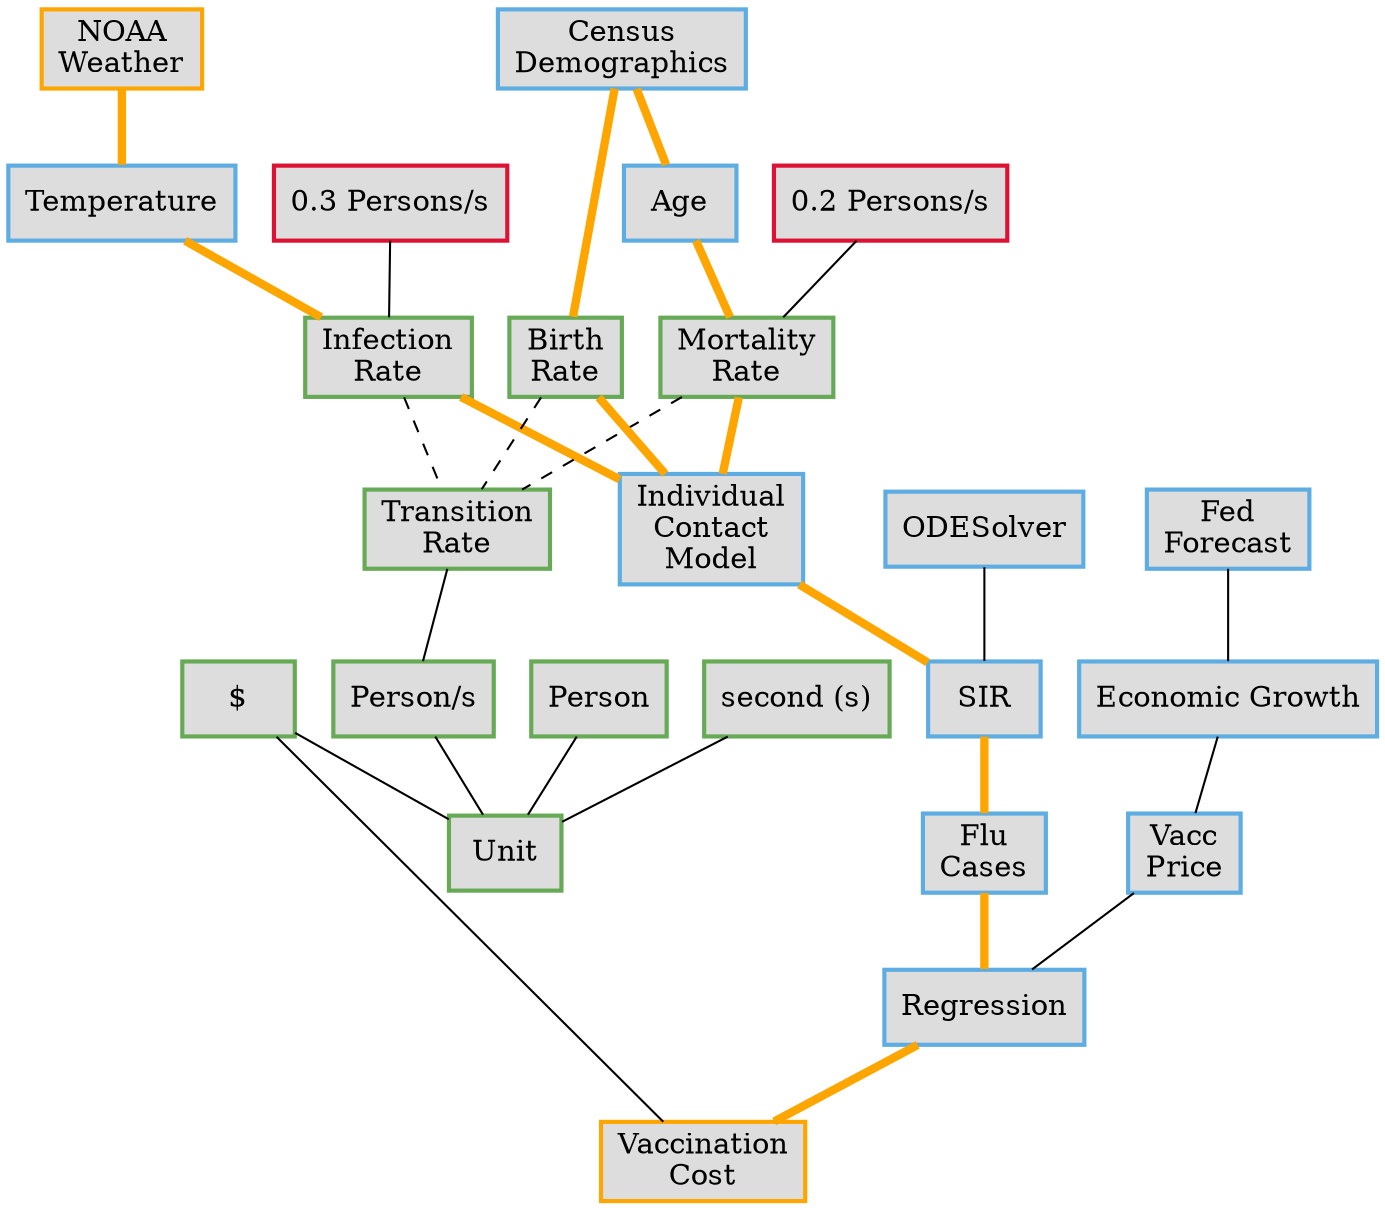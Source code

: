 digraph G {
  splines=false
  #fontsize=10
  #edge[weight=.2]
  #ratio=0.25
  #scale="10:1"
  #size=5,2
  pack="true"
  #rankdir="LR"
  edge [dir="none"]
  node [shape="record", style="filled", fillcolor="#dddddd",penwidth=2.0]
  ind -> epi [color=orange,penwidth=4.0]
  inf-> ind [color=orange,penwidth=4.0]
  thirty -> inf
  twenty -> mort
  mort -> ind [color=orange,penwidth=4.0]
  mort -> rate [style="dashed"]
  inf -> rate [style="dashed"]
  birth -> rate [style="dashed"]
  birth -> ind [color=orange,penwidth=4.0]

  rate -> personper
  person   -> unit
  personper-> unit
  second   -> unit
  dollars -> unit

  weather [label="NOAA\nWeather", color="orange"]
  cost    [label="Vaccination\nCost", color="orange"]

  node [color="#5DADE2"]
  fed  [label="Fed\nForecast"]
  demo [label="Census\nDemographics"]
  epi  [label="SIR", color="#5DADE2"]
  ode  [label="ODESolver"]


  rate [label="{Transition\nRate}", color="#66AA55"]
  unit [label="Unit", color="#66AA55"]
  personper [label="Person/s", color="#66AA55"]
  person [label="Person", color="#66AA55"]
  second [label="second (s)", color="#66AA55"]
  dollars [label="$", color="#66AA55"]

  inf [label="Infection\nRate", color="#66AA55"]
  mort [label="Mortality\nRate", color="#66AA55"]
  birth [label="Birth\nRate",color="#66AA55"]
  twenty [label="0.2 Persons/s", color="#DD1133"]
  thirty [label="0.3 Persons/s", color="#DD1133"]

  ind [label="Individual\nContact\nModel",color="#5DADE2", pos="0,1"]
  temp [label="Temperature", color="#5DADE2"]
  age  [label="Age", color="#5DADE2"]
  dGDP [label="Economic Growth", color="#5DADE2"]
  cases [label="Flu\nCases", color="#5DADE2"]
  prices [label="Vacc\nPrice", color="#5DADE2"]

  temp -> inf [color=orange,penwidth=4.0]
  age -> mort [color=orange,penwidth=4.0]
  demo -> birth [color=orange,penwidth=4.0]
  dGDP -> prices
  epi -> cases  [color=orange,penwidth=4.0]
  prices -> regres
  cases  -> regres [color=orange,penwidth=4.0]

  weather -> temp [color=orange,penwidth=4.0]
  demo-> age [color=orange,penwidth=4.0]
  fed -> dGDP

  ode -> epi
  regres -> cost [color=orange,penwidth=4.0]
  dollars -> cost
  regres [label="Regression"]
}
